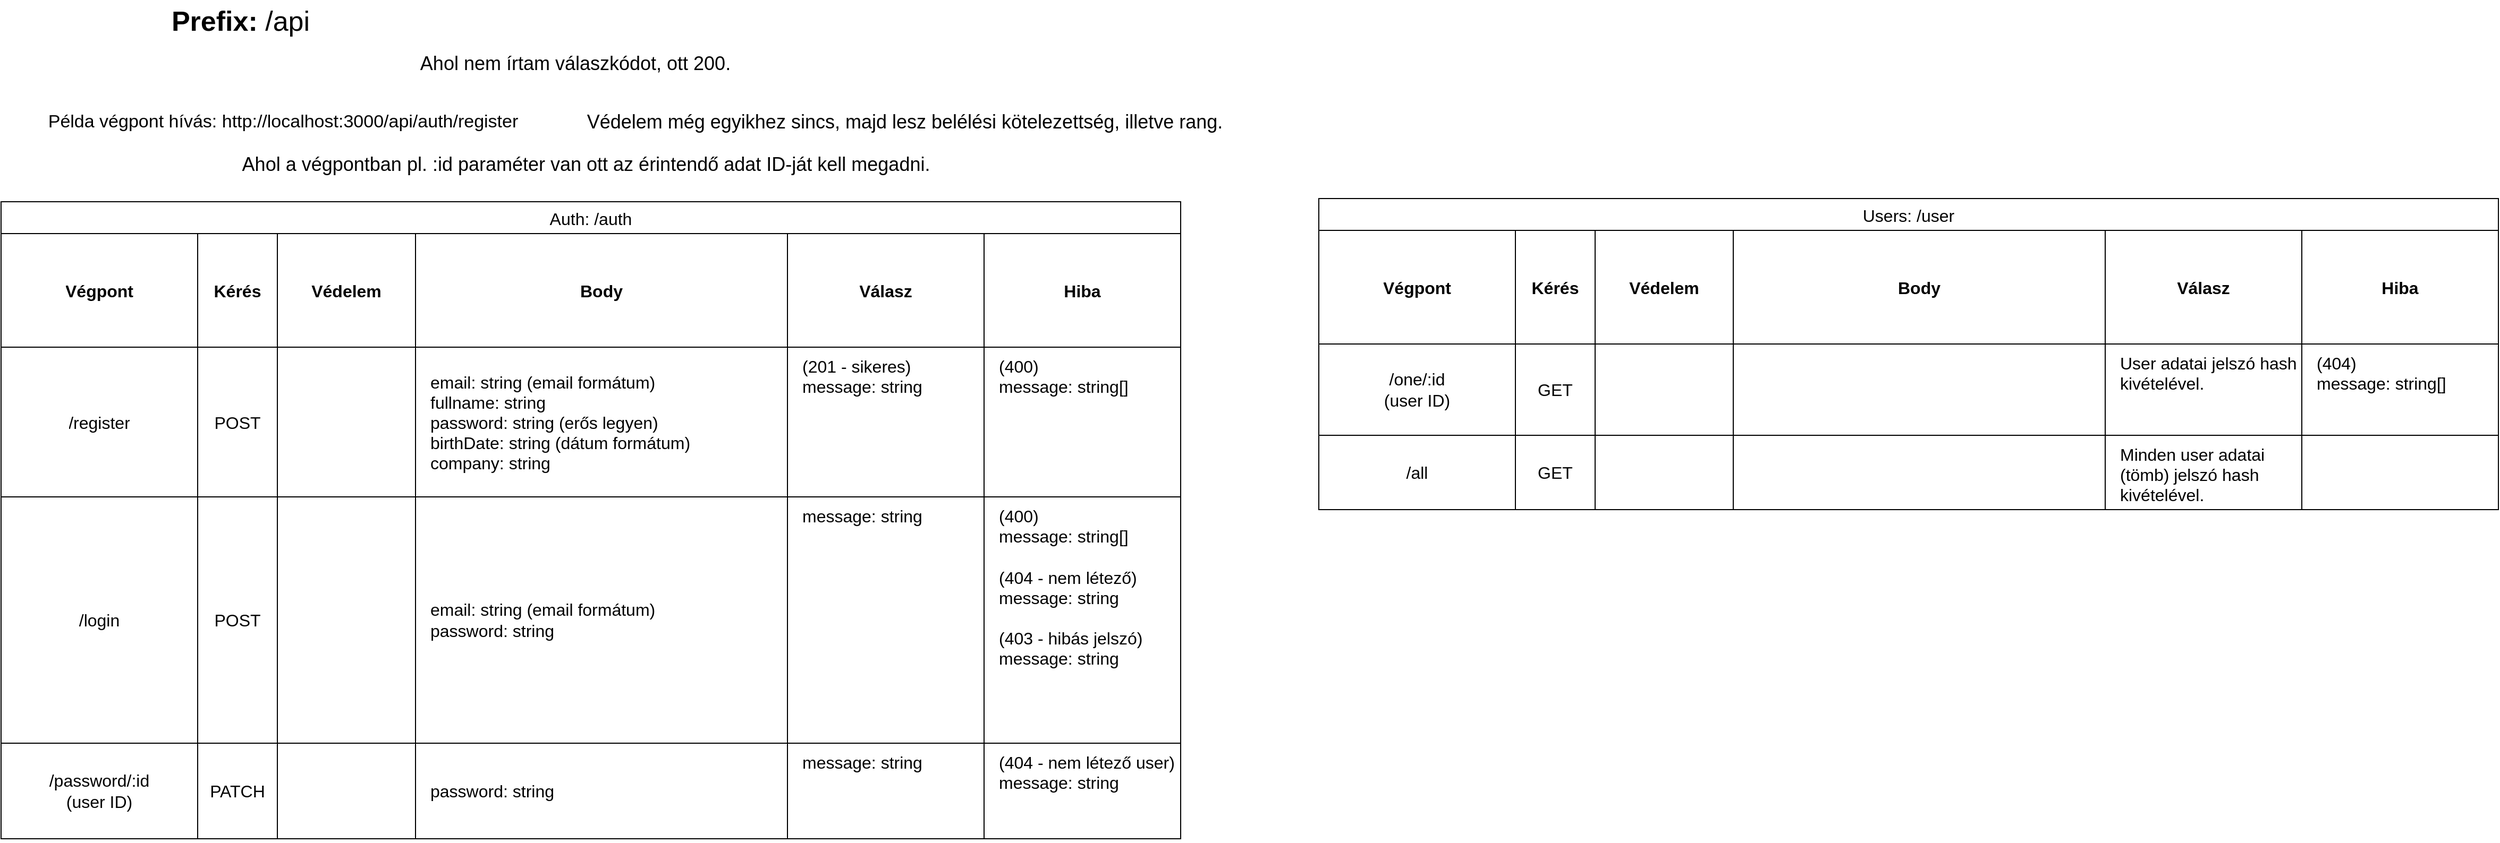 <mxfile version="26.2.2">
  <diagram name="1 oldal" id="3O-ejSVJXG4v3O2DpZCw">
    <mxGraphModel dx="1485" dy="1056" grid="1" gridSize="10" guides="1" tooltips="1" connect="1" arrows="1" fold="1" page="1" pageScale="1" pageWidth="2336" pageHeight="1654" math="0" shadow="0">
      <root>
        <mxCell id="0" />
        <mxCell id="1" parent="0" />
        <mxCell id="G5MVgUQuxx2Nc-kX8XZb-14" value="Auth: /auth" style="shape=table;startSize=30;container=1;collapsible=0;childLayout=tableLayout;strokeColor=default;fontSize=16;" parent="1" vertex="1">
          <mxGeometry x="60" y="230" width="1110" height="600" as="geometry" />
        </mxCell>
        <mxCell id="G5MVgUQuxx2Nc-kX8XZb-15" value="" style="shape=tableRow;horizontal=0;startSize=0;swimlaneHead=0;swimlaneBody=0;strokeColor=inherit;top=0;left=0;bottom=0;right=0;collapsible=0;dropTarget=0;fillColor=none;points=[[0,0.5],[1,0.5]];portConstraint=eastwest;fontSize=16;" parent="G5MVgUQuxx2Nc-kX8XZb-14" vertex="1">
          <mxGeometry y="30" width="1110" height="107" as="geometry" />
        </mxCell>
        <mxCell id="G5MVgUQuxx2Nc-kX8XZb-16" value="Végpont" style="shape=partialRectangle;html=1;whiteSpace=wrap;connectable=0;strokeColor=inherit;overflow=hidden;fillColor=none;top=0;left=0;bottom=0;right=0;pointerEvents=1;fontSize=16;fontStyle=1" parent="G5MVgUQuxx2Nc-kX8XZb-15" vertex="1">
          <mxGeometry width="185" height="107" as="geometry">
            <mxRectangle width="185" height="107" as="alternateBounds" />
          </mxGeometry>
        </mxCell>
        <mxCell id="G5MVgUQuxx2Nc-kX8XZb-17" value="Kérés" style="shape=partialRectangle;html=1;whiteSpace=wrap;connectable=0;strokeColor=inherit;overflow=hidden;fillColor=none;top=0;left=0;bottom=0;right=0;pointerEvents=1;fontSize=16;fontStyle=1" parent="G5MVgUQuxx2Nc-kX8XZb-15" vertex="1">
          <mxGeometry x="185" width="75" height="107" as="geometry">
            <mxRectangle width="75" height="107" as="alternateBounds" />
          </mxGeometry>
        </mxCell>
        <mxCell id="G5MVgUQuxx2Nc-kX8XZb-18" value="Védelem" style="shape=partialRectangle;html=1;whiteSpace=wrap;connectable=0;strokeColor=inherit;overflow=hidden;fillColor=none;top=0;left=0;bottom=0;right=0;pointerEvents=1;fontSize=16;fontStyle=1" parent="G5MVgUQuxx2Nc-kX8XZb-15" vertex="1">
          <mxGeometry x="260" width="130" height="107" as="geometry">
            <mxRectangle width="130" height="107" as="alternateBounds" />
          </mxGeometry>
        </mxCell>
        <mxCell id="mvEs3zAMUJXgUQ6jO0_Q-1" value="Body" style="shape=partialRectangle;html=1;whiteSpace=wrap;connectable=0;strokeColor=inherit;overflow=hidden;fillColor=none;top=0;left=0;bottom=0;right=0;pointerEvents=1;fontSize=16;fontStyle=1" vertex="1" parent="G5MVgUQuxx2Nc-kX8XZb-15">
          <mxGeometry x="390" width="350" height="107" as="geometry">
            <mxRectangle width="350" height="107" as="alternateBounds" />
          </mxGeometry>
        </mxCell>
        <mxCell id="mvEs3zAMUJXgUQ6jO0_Q-4" value="Válasz" style="shape=partialRectangle;html=1;whiteSpace=wrap;connectable=0;strokeColor=inherit;overflow=hidden;fillColor=none;top=0;left=0;bottom=0;right=0;pointerEvents=1;fontSize=16;fontStyle=1" vertex="1" parent="G5MVgUQuxx2Nc-kX8XZb-15">
          <mxGeometry x="740" width="185" height="107" as="geometry">
            <mxRectangle width="185" height="107" as="alternateBounds" />
          </mxGeometry>
        </mxCell>
        <mxCell id="mvEs3zAMUJXgUQ6jO0_Q-7" value="Hiba" style="shape=partialRectangle;html=1;whiteSpace=wrap;connectable=0;strokeColor=inherit;overflow=hidden;fillColor=none;top=0;left=0;bottom=0;right=0;pointerEvents=1;fontSize=16;fontStyle=1" vertex="1" parent="G5MVgUQuxx2Nc-kX8XZb-15">
          <mxGeometry x="925" width="185" height="107" as="geometry">
            <mxRectangle width="185" height="107" as="alternateBounds" />
          </mxGeometry>
        </mxCell>
        <mxCell id="G5MVgUQuxx2Nc-kX8XZb-19" value="" style="shape=tableRow;horizontal=0;startSize=0;swimlaneHead=0;swimlaneBody=0;strokeColor=inherit;top=0;left=0;bottom=0;right=0;collapsible=0;dropTarget=0;fillColor=none;points=[[0,0.5],[1,0.5]];portConstraint=eastwest;fontSize=16;" parent="G5MVgUQuxx2Nc-kX8XZb-14" vertex="1">
          <mxGeometry y="137" width="1110" height="141" as="geometry" />
        </mxCell>
        <mxCell id="G5MVgUQuxx2Nc-kX8XZb-20" value="/register" style="shape=partialRectangle;html=1;whiteSpace=wrap;connectable=0;strokeColor=inherit;overflow=hidden;fillColor=none;top=0;left=0;bottom=0;right=0;pointerEvents=1;fontSize=16;" parent="G5MVgUQuxx2Nc-kX8XZb-19" vertex="1">
          <mxGeometry width="185" height="141" as="geometry">
            <mxRectangle width="185" height="141" as="alternateBounds" />
          </mxGeometry>
        </mxCell>
        <mxCell id="G5MVgUQuxx2Nc-kX8XZb-21" value="POST" style="shape=partialRectangle;html=1;whiteSpace=wrap;connectable=0;strokeColor=inherit;overflow=hidden;fillColor=none;top=0;left=0;bottom=0;right=0;pointerEvents=1;fontSize=16;" parent="G5MVgUQuxx2Nc-kX8XZb-19" vertex="1">
          <mxGeometry x="185" width="75" height="141" as="geometry">
            <mxRectangle width="75" height="141" as="alternateBounds" />
          </mxGeometry>
        </mxCell>
        <mxCell id="G5MVgUQuxx2Nc-kX8XZb-22" value="" style="shape=partialRectangle;html=1;whiteSpace=wrap;connectable=0;strokeColor=inherit;overflow=hidden;fillColor=none;top=0;left=0;bottom=0;right=0;pointerEvents=1;fontSize=16;" parent="G5MVgUQuxx2Nc-kX8XZb-19" vertex="1">
          <mxGeometry x="260" width="130" height="141" as="geometry">
            <mxRectangle width="130" height="141" as="alternateBounds" />
          </mxGeometry>
        </mxCell>
        <mxCell id="mvEs3zAMUJXgUQ6jO0_Q-2" value="email: string (email formátum)&lt;div&gt;fullname: string&lt;/div&gt;&lt;div&gt;password: string (erős legyen)&lt;/div&gt;&lt;div&gt;birthDate: string (dátum formátum)&lt;/div&gt;&lt;div&gt;company: string&lt;/div&gt;" style="shape=partialRectangle;html=1;whiteSpace=wrap;connectable=0;strokeColor=inherit;overflow=hidden;fillColor=none;top=0;left=0;bottom=0;right=0;pointerEvents=1;fontSize=16;align=left;spacingLeft=12;spacingRight=6;" vertex="1" parent="G5MVgUQuxx2Nc-kX8XZb-19">
          <mxGeometry x="390" width="350" height="141" as="geometry">
            <mxRectangle width="350" height="141" as="alternateBounds" />
          </mxGeometry>
        </mxCell>
        <mxCell id="mvEs3zAMUJXgUQ6jO0_Q-5" value="(201 - sikeres)&lt;div&gt;message: string&lt;/div&gt;" style="shape=partialRectangle;html=1;whiteSpace=wrap;connectable=0;strokeColor=inherit;overflow=hidden;fillColor=none;top=0;left=0;bottom=0;right=0;pointerEvents=1;fontSize=16;spacingRight=0;align=left;spacingLeft=12;verticalAlign=top;spacingBottom=0;spacingTop=2;" vertex="1" parent="G5MVgUQuxx2Nc-kX8XZb-19">
          <mxGeometry x="740" width="185" height="141" as="geometry">
            <mxRectangle width="185" height="141" as="alternateBounds" />
          </mxGeometry>
        </mxCell>
        <mxCell id="mvEs3zAMUJXgUQ6jO0_Q-8" value="(400)&lt;div&gt;message: string[]&lt;/div&gt;" style="shape=partialRectangle;html=1;whiteSpace=wrap;connectable=0;strokeColor=inherit;overflow=hidden;fillColor=none;top=0;left=0;bottom=0;right=0;pointerEvents=1;fontSize=16;spacingRight=0;align=left;spacingLeft=12;verticalAlign=top;spacingBottom=0;spacingTop=2;" vertex="1" parent="G5MVgUQuxx2Nc-kX8XZb-19">
          <mxGeometry x="925" width="185" height="141" as="geometry">
            <mxRectangle width="185" height="141" as="alternateBounds" />
          </mxGeometry>
        </mxCell>
        <mxCell id="mvEs3zAMUJXgUQ6jO0_Q-18" style="shape=tableRow;horizontal=0;startSize=0;swimlaneHead=0;swimlaneBody=0;strokeColor=inherit;top=0;left=0;bottom=0;right=0;collapsible=0;dropTarget=0;fillColor=none;points=[[0,0.5],[1,0.5]];portConstraint=eastwest;fontSize=16;" vertex="1" parent="G5MVgUQuxx2Nc-kX8XZb-14">
          <mxGeometry y="278" width="1110" height="232" as="geometry" />
        </mxCell>
        <mxCell id="mvEs3zAMUJXgUQ6jO0_Q-19" value="/login" style="shape=partialRectangle;html=1;whiteSpace=wrap;connectable=0;strokeColor=inherit;overflow=hidden;fillColor=none;top=0;left=0;bottom=0;right=0;pointerEvents=1;fontSize=16;" vertex="1" parent="mvEs3zAMUJXgUQ6jO0_Q-18">
          <mxGeometry width="185" height="232" as="geometry">
            <mxRectangle width="185" height="232" as="alternateBounds" />
          </mxGeometry>
        </mxCell>
        <mxCell id="mvEs3zAMUJXgUQ6jO0_Q-20" value="POST" style="shape=partialRectangle;html=1;whiteSpace=wrap;connectable=0;strokeColor=inherit;overflow=hidden;fillColor=none;top=0;left=0;bottom=0;right=0;pointerEvents=1;fontSize=16;" vertex="1" parent="mvEs3zAMUJXgUQ6jO0_Q-18">
          <mxGeometry x="185" width="75" height="232" as="geometry">
            <mxRectangle width="75" height="232" as="alternateBounds" />
          </mxGeometry>
        </mxCell>
        <mxCell id="mvEs3zAMUJXgUQ6jO0_Q-21" value="" style="shape=partialRectangle;html=1;whiteSpace=wrap;connectable=0;strokeColor=inherit;overflow=hidden;fillColor=none;top=0;left=0;bottom=0;right=0;pointerEvents=1;fontSize=16;" vertex="1" parent="mvEs3zAMUJXgUQ6jO0_Q-18">
          <mxGeometry x="260" width="130" height="232" as="geometry">
            <mxRectangle width="130" height="232" as="alternateBounds" />
          </mxGeometry>
        </mxCell>
        <mxCell id="mvEs3zAMUJXgUQ6jO0_Q-22" value="email: string (email formátum)&lt;div&gt;password: string&lt;/div&gt;" style="shape=partialRectangle;html=1;whiteSpace=wrap;connectable=0;strokeColor=inherit;overflow=hidden;fillColor=none;top=0;left=0;bottom=0;right=0;pointerEvents=1;fontSize=16;align=left;spacingLeft=12;spacingRight=6;" vertex="1" parent="mvEs3zAMUJXgUQ6jO0_Q-18">
          <mxGeometry x="390" width="350" height="232" as="geometry">
            <mxRectangle width="350" height="232" as="alternateBounds" />
          </mxGeometry>
        </mxCell>
        <mxCell id="mvEs3zAMUJXgUQ6jO0_Q-23" value="message: string" style="shape=partialRectangle;html=1;whiteSpace=wrap;connectable=0;strokeColor=inherit;overflow=hidden;fillColor=none;top=0;left=0;bottom=0;right=0;pointerEvents=1;fontSize=16;spacingRight=0;align=left;spacingLeft=12;verticalAlign=top;spacingBottom=0;spacingTop=2;" vertex="1" parent="mvEs3zAMUJXgUQ6jO0_Q-18">
          <mxGeometry x="740" width="185" height="232" as="geometry">
            <mxRectangle width="185" height="232" as="alternateBounds" />
          </mxGeometry>
        </mxCell>
        <mxCell id="mvEs3zAMUJXgUQ6jO0_Q-24" value="(400)&lt;div&gt;message: string[]&lt;/div&gt;&lt;div&gt;&lt;br&gt;&lt;/div&gt;&lt;div&gt;(404 - nem létező)&lt;/div&gt;&lt;div&gt;message: string&lt;/div&gt;&lt;div&gt;&lt;br&gt;&lt;/div&gt;&lt;div&gt;(403 - hibás jelszó)&lt;/div&gt;&lt;div&gt;message: string&lt;/div&gt;" style="shape=partialRectangle;html=1;whiteSpace=wrap;connectable=0;strokeColor=inherit;overflow=hidden;fillColor=none;top=0;left=0;bottom=0;right=0;pointerEvents=1;fontSize=16;spacingRight=0;align=left;spacingLeft=12;verticalAlign=top;spacingBottom=0;spacingTop=2;" vertex="1" parent="mvEs3zAMUJXgUQ6jO0_Q-18">
          <mxGeometry x="925" width="185" height="232" as="geometry">
            <mxRectangle width="185" height="232" as="alternateBounds" />
          </mxGeometry>
        </mxCell>
        <mxCell id="mvEs3zAMUJXgUQ6jO0_Q-11" style="shape=tableRow;horizontal=0;startSize=0;swimlaneHead=0;swimlaneBody=0;strokeColor=inherit;top=0;left=0;bottom=0;right=0;collapsible=0;dropTarget=0;fillColor=none;points=[[0,0.5],[1,0.5]];portConstraint=eastwest;fontSize=16;" vertex="1" parent="G5MVgUQuxx2Nc-kX8XZb-14">
          <mxGeometry y="510" width="1110" height="90" as="geometry" />
        </mxCell>
        <mxCell id="mvEs3zAMUJXgUQ6jO0_Q-12" value="/password/:id&lt;div&gt;(user ID)&lt;/div&gt;" style="shape=partialRectangle;html=1;whiteSpace=wrap;connectable=0;strokeColor=inherit;overflow=hidden;fillColor=none;top=0;left=0;bottom=0;right=0;pointerEvents=1;fontSize=16;" vertex="1" parent="mvEs3zAMUJXgUQ6jO0_Q-11">
          <mxGeometry width="185" height="90" as="geometry">
            <mxRectangle width="185" height="90" as="alternateBounds" />
          </mxGeometry>
        </mxCell>
        <mxCell id="mvEs3zAMUJXgUQ6jO0_Q-13" value="PATCH" style="shape=partialRectangle;html=1;whiteSpace=wrap;connectable=0;strokeColor=inherit;overflow=hidden;fillColor=none;top=0;left=0;bottom=0;right=0;pointerEvents=1;fontSize=16;" vertex="1" parent="mvEs3zAMUJXgUQ6jO0_Q-11">
          <mxGeometry x="185" width="75" height="90" as="geometry">
            <mxRectangle width="75" height="90" as="alternateBounds" />
          </mxGeometry>
        </mxCell>
        <mxCell id="mvEs3zAMUJXgUQ6jO0_Q-14" style="shape=partialRectangle;html=1;whiteSpace=wrap;connectable=0;strokeColor=inherit;overflow=hidden;fillColor=none;top=0;left=0;bottom=0;right=0;pointerEvents=1;fontSize=16;" vertex="1" parent="mvEs3zAMUJXgUQ6jO0_Q-11">
          <mxGeometry x="260" width="130" height="90" as="geometry">
            <mxRectangle width="130" height="90" as="alternateBounds" />
          </mxGeometry>
        </mxCell>
        <mxCell id="mvEs3zAMUJXgUQ6jO0_Q-15" value="password: string" style="shape=partialRectangle;html=1;whiteSpace=wrap;connectable=0;strokeColor=inherit;overflow=hidden;fillColor=none;top=0;left=0;bottom=0;right=0;pointerEvents=1;fontSize=16;align=left;spacingLeft=12;spacingRight=6;" vertex="1" parent="mvEs3zAMUJXgUQ6jO0_Q-11">
          <mxGeometry x="390" width="350" height="90" as="geometry">
            <mxRectangle width="350" height="90" as="alternateBounds" />
          </mxGeometry>
        </mxCell>
        <mxCell id="mvEs3zAMUJXgUQ6jO0_Q-16" value="message: string" style="shape=partialRectangle;html=1;whiteSpace=wrap;connectable=0;strokeColor=inherit;overflow=hidden;fillColor=none;top=0;left=0;bottom=0;right=0;pointerEvents=1;fontSize=16;spacingRight=0;align=left;spacingLeft=12;verticalAlign=top;spacingBottom=0;spacingTop=2;" vertex="1" parent="mvEs3zAMUJXgUQ6jO0_Q-11">
          <mxGeometry x="740" width="185" height="90" as="geometry">
            <mxRectangle width="185" height="90" as="alternateBounds" />
          </mxGeometry>
        </mxCell>
        <mxCell id="mvEs3zAMUJXgUQ6jO0_Q-17" value="(404 - nem létező user)&lt;div&gt;message: string&lt;/div&gt;" style="shape=partialRectangle;html=1;whiteSpace=wrap;connectable=0;strokeColor=inherit;overflow=hidden;fillColor=none;top=0;left=0;bottom=0;right=0;pointerEvents=1;fontSize=16;spacingRight=0;align=left;spacingLeft=12;verticalAlign=top;spacingBottom=0;spacingTop=2;" vertex="1" parent="mvEs3zAMUJXgUQ6jO0_Q-11">
          <mxGeometry x="925" width="185" height="90" as="geometry">
            <mxRectangle width="185" height="90" as="alternateBounds" />
          </mxGeometry>
        </mxCell>
        <mxCell id="G5MVgUQuxx2Nc-kX8XZb-27" value="&lt;font style=&quot;font-size: 26px;&quot;&gt;&lt;b&gt;Prefix: &lt;/b&gt;/api&lt;/font&gt;" style="text;html=1;align=center;verticalAlign=middle;resizable=0;points=[];autosize=1;strokeColor=none;fillColor=none;" parent="1" vertex="1">
          <mxGeometry x="210" y="40" width="150" height="40" as="geometry" />
        </mxCell>
        <mxCell id="mvEs3zAMUJXgUQ6jO0_Q-10" value="&lt;font style=&quot;font-size: 17px;&quot;&gt;Példa végpont hívás: http://localhost:3000/api/auth/register&lt;/font&gt;" style="text;html=1;align=center;verticalAlign=middle;resizable=0;points=[];autosize=1;strokeColor=none;fillColor=none;" vertex="1" parent="1">
          <mxGeometry x="90" y="140" width="470" height="30" as="geometry" />
        </mxCell>
        <mxCell id="mvEs3zAMUJXgUQ6jO0_Q-25" value="&lt;font style=&quot;font-size: 18px;&quot;&gt;Ahol nem írtam válaszkódot, ott 200.&lt;/font&gt;" style="text;html=1;align=center;verticalAlign=middle;resizable=0;points=[];autosize=1;strokeColor=none;fillColor=none;" vertex="1" parent="1">
          <mxGeometry x="440" y="80" width="320" height="40" as="geometry" />
        </mxCell>
        <mxCell id="mvEs3zAMUJXgUQ6jO0_Q-26" value="&lt;font style=&quot;font-size: 18px;&quot;&gt;Védelem még egyikhez sincs, majd lesz belélési kötelezettség, illetve rang.&lt;/font&gt;" style="text;html=1;align=center;verticalAlign=middle;resizable=0;points=[];autosize=1;strokeColor=none;fillColor=none;" vertex="1" parent="1">
          <mxGeometry x="600" y="135" width="620" height="40" as="geometry" />
        </mxCell>
        <mxCell id="mvEs3zAMUJXgUQ6jO0_Q-27" value="&lt;span style=&quot;font-size: 18px;&quot;&gt;Ahol a végpontban&amp;nbsp;&lt;/span&gt;&lt;span style=&quot;font-size: 18px;&quot;&gt;pl. :id&lt;/span&gt;&lt;span style=&quot;font-size: 18px;&quot;&gt;&amp;nbsp;paraméter van ott az érintendő adat ID-ját kell megadni.&lt;/span&gt;" style="text;html=1;align=center;verticalAlign=middle;resizable=0;points=[];autosize=1;strokeColor=none;fillColor=none;" vertex="1" parent="1">
          <mxGeometry x="275" y="175" width="670" height="40" as="geometry" />
        </mxCell>
        <mxCell id="mvEs3zAMUJXgUQ6jO0_Q-28" value="Users: /user" style="shape=table;startSize=30;container=1;collapsible=0;childLayout=tableLayout;strokeColor=default;fontSize=16;" vertex="1" parent="1">
          <mxGeometry x="1300" y="227" width="1110" height="293.0" as="geometry" />
        </mxCell>
        <mxCell id="mvEs3zAMUJXgUQ6jO0_Q-29" value="" style="shape=tableRow;horizontal=0;startSize=0;swimlaneHead=0;swimlaneBody=0;strokeColor=inherit;top=0;left=0;bottom=0;right=0;collapsible=0;dropTarget=0;fillColor=none;points=[[0,0.5],[1,0.5]];portConstraint=eastwest;fontSize=16;" vertex="1" parent="mvEs3zAMUJXgUQ6jO0_Q-28">
          <mxGeometry y="30" width="1110" height="107" as="geometry" />
        </mxCell>
        <mxCell id="mvEs3zAMUJXgUQ6jO0_Q-30" value="Végpont" style="shape=partialRectangle;html=1;whiteSpace=wrap;connectable=0;strokeColor=inherit;overflow=hidden;fillColor=none;top=0;left=0;bottom=0;right=0;pointerEvents=1;fontSize=16;fontStyle=1" vertex="1" parent="mvEs3zAMUJXgUQ6jO0_Q-29">
          <mxGeometry width="185" height="107" as="geometry">
            <mxRectangle width="185" height="107" as="alternateBounds" />
          </mxGeometry>
        </mxCell>
        <mxCell id="mvEs3zAMUJXgUQ6jO0_Q-31" value="Kérés" style="shape=partialRectangle;html=1;whiteSpace=wrap;connectable=0;strokeColor=inherit;overflow=hidden;fillColor=none;top=0;left=0;bottom=0;right=0;pointerEvents=1;fontSize=16;fontStyle=1" vertex="1" parent="mvEs3zAMUJXgUQ6jO0_Q-29">
          <mxGeometry x="185" width="75" height="107" as="geometry">
            <mxRectangle width="75" height="107" as="alternateBounds" />
          </mxGeometry>
        </mxCell>
        <mxCell id="mvEs3zAMUJXgUQ6jO0_Q-32" value="Védelem" style="shape=partialRectangle;html=1;whiteSpace=wrap;connectable=0;strokeColor=inherit;overflow=hidden;fillColor=none;top=0;left=0;bottom=0;right=0;pointerEvents=1;fontSize=16;fontStyle=1" vertex="1" parent="mvEs3zAMUJXgUQ6jO0_Q-29">
          <mxGeometry x="260" width="130" height="107" as="geometry">
            <mxRectangle width="130" height="107" as="alternateBounds" />
          </mxGeometry>
        </mxCell>
        <mxCell id="mvEs3zAMUJXgUQ6jO0_Q-33" value="Body" style="shape=partialRectangle;html=1;whiteSpace=wrap;connectable=0;strokeColor=inherit;overflow=hidden;fillColor=none;top=0;left=0;bottom=0;right=0;pointerEvents=1;fontSize=16;fontStyle=1" vertex="1" parent="mvEs3zAMUJXgUQ6jO0_Q-29">
          <mxGeometry x="390" width="350" height="107" as="geometry">
            <mxRectangle width="350" height="107" as="alternateBounds" />
          </mxGeometry>
        </mxCell>
        <mxCell id="mvEs3zAMUJXgUQ6jO0_Q-34" value="Válasz" style="shape=partialRectangle;html=1;whiteSpace=wrap;connectable=0;strokeColor=inherit;overflow=hidden;fillColor=none;top=0;left=0;bottom=0;right=0;pointerEvents=1;fontSize=16;fontStyle=1" vertex="1" parent="mvEs3zAMUJXgUQ6jO0_Q-29">
          <mxGeometry x="740" width="185" height="107" as="geometry">
            <mxRectangle width="185" height="107" as="alternateBounds" />
          </mxGeometry>
        </mxCell>
        <mxCell id="mvEs3zAMUJXgUQ6jO0_Q-35" value="Hiba" style="shape=partialRectangle;html=1;whiteSpace=wrap;connectable=0;strokeColor=inherit;overflow=hidden;fillColor=none;top=0;left=0;bottom=0;right=0;pointerEvents=1;fontSize=16;fontStyle=1" vertex="1" parent="mvEs3zAMUJXgUQ6jO0_Q-29">
          <mxGeometry x="925" width="185" height="107" as="geometry">
            <mxRectangle width="185" height="107" as="alternateBounds" />
          </mxGeometry>
        </mxCell>
        <mxCell id="mvEs3zAMUJXgUQ6jO0_Q-36" value="" style="shape=tableRow;horizontal=0;startSize=0;swimlaneHead=0;swimlaneBody=0;strokeColor=inherit;top=0;left=0;bottom=0;right=0;collapsible=0;dropTarget=0;fillColor=none;points=[[0,0.5],[1,0.5]];portConstraint=eastwest;fontSize=16;" vertex="1" parent="mvEs3zAMUJXgUQ6jO0_Q-28">
          <mxGeometry y="137" width="1110" height="86" as="geometry" />
        </mxCell>
        <mxCell id="mvEs3zAMUJXgUQ6jO0_Q-37" value="/one/:id&lt;div&gt;(user ID)&lt;/div&gt;" style="shape=partialRectangle;html=1;whiteSpace=wrap;connectable=0;strokeColor=inherit;overflow=hidden;fillColor=none;top=0;left=0;bottom=0;right=0;pointerEvents=1;fontSize=16;" vertex="1" parent="mvEs3zAMUJXgUQ6jO0_Q-36">
          <mxGeometry width="185" height="86" as="geometry">
            <mxRectangle width="185" height="86" as="alternateBounds" />
          </mxGeometry>
        </mxCell>
        <mxCell id="mvEs3zAMUJXgUQ6jO0_Q-38" value="GET" style="shape=partialRectangle;html=1;whiteSpace=wrap;connectable=0;strokeColor=inherit;overflow=hidden;fillColor=none;top=0;left=0;bottom=0;right=0;pointerEvents=1;fontSize=16;" vertex="1" parent="mvEs3zAMUJXgUQ6jO0_Q-36">
          <mxGeometry x="185" width="75" height="86" as="geometry">
            <mxRectangle width="75" height="86" as="alternateBounds" />
          </mxGeometry>
        </mxCell>
        <mxCell id="mvEs3zAMUJXgUQ6jO0_Q-39" value="" style="shape=partialRectangle;html=1;whiteSpace=wrap;connectable=0;strokeColor=inherit;overflow=hidden;fillColor=none;top=0;left=0;bottom=0;right=0;pointerEvents=1;fontSize=16;" vertex="1" parent="mvEs3zAMUJXgUQ6jO0_Q-36">
          <mxGeometry x="260" width="130" height="86" as="geometry">
            <mxRectangle width="130" height="86" as="alternateBounds" />
          </mxGeometry>
        </mxCell>
        <mxCell id="mvEs3zAMUJXgUQ6jO0_Q-40" value="" style="shape=partialRectangle;html=1;whiteSpace=wrap;connectable=0;strokeColor=inherit;overflow=hidden;fillColor=none;top=0;left=0;bottom=0;right=0;pointerEvents=1;fontSize=16;align=left;spacingLeft=12;spacingRight=6;" vertex="1" parent="mvEs3zAMUJXgUQ6jO0_Q-36">
          <mxGeometry x="390" width="350" height="86" as="geometry">
            <mxRectangle width="350" height="86" as="alternateBounds" />
          </mxGeometry>
        </mxCell>
        <mxCell id="mvEs3zAMUJXgUQ6jO0_Q-41" value="User adatai jelszó hash kivételével." style="shape=partialRectangle;html=1;whiteSpace=wrap;connectable=0;strokeColor=inherit;overflow=hidden;fillColor=none;top=0;left=0;bottom=0;right=0;pointerEvents=1;fontSize=16;spacingRight=0;align=left;spacingLeft=12;verticalAlign=top;spacingBottom=0;spacingTop=2;" vertex="1" parent="mvEs3zAMUJXgUQ6jO0_Q-36">
          <mxGeometry x="740" width="185" height="86" as="geometry">
            <mxRectangle width="185" height="86" as="alternateBounds" />
          </mxGeometry>
        </mxCell>
        <mxCell id="mvEs3zAMUJXgUQ6jO0_Q-42" value="(404)&lt;div&gt;message: string[]&lt;/div&gt;" style="shape=partialRectangle;html=1;whiteSpace=wrap;connectable=0;strokeColor=inherit;overflow=hidden;fillColor=none;top=0;left=0;bottom=0;right=0;pointerEvents=1;fontSize=16;spacingRight=0;align=left;spacingLeft=12;verticalAlign=top;spacingBottom=0;spacingTop=2;" vertex="1" parent="mvEs3zAMUJXgUQ6jO0_Q-36">
          <mxGeometry x="925" width="185" height="86" as="geometry">
            <mxRectangle width="185" height="86" as="alternateBounds" />
          </mxGeometry>
        </mxCell>
        <mxCell id="mvEs3zAMUJXgUQ6jO0_Q-43" style="shape=tableRow;horizontal=0;startSize=0;swimlaneHead=0;swimlaneBody=0;strokeColor=inherit;top=0;left=0;bottom=0;right=0;collapsible=0;dropTarget=0;fillColor=none;points=[[0,0.5],[1,0.5]];portConstraint=eastwest;fontSize=16;" vertex="1" parent="mvEs3zAMUJXgUQ6jO0_Q-28">
          <mxGeometry y="223" width="1110" height="70" as="geometry" />
        </mxCell>
        <mxCell id="mvEs3zAMUJXgUQ6jO0_Q-44" value="/all" style="shape=partialRectangle;html=1;whiteSpace=wrap;connectable=0;strokeColor=inherit;overflow=hidden;fillColor=none;top=0;left=0;bottom=0;right=0;pointerEvents=1;fontSize=16;" vertex="1" parent="mvEs3zAMUJXgUQ6jO0_Q-43">
          <mxGeometry width="185" height="70" as="geometry">
            <mxRectangle width="185" height="70" as="alternateBounds" />
          </mxGeometry>
        </mxCell>
        <mxCell id="mvEs3zAMUJXgUQ6jO0_Q-45" value="GET" style="shape=partialRectangle;html=1;whiteSpace=wrap;connectable=0;strokeColor=inherit;overflow=hidden;fillColor=none;top=0;left=0;bottom=0;right=0;pointerEvents=1;fontSize=16;" vertex="1" parent="mvEs3zAMUJXgUQ6jO0_Q-43">
          <mxGeometry x="185" width="75" height="70" as="geometry">
            <mxRectangle width="75" height="70" as="alternateBounds" />
          </mxGeometry>
        </mxCell>
        <mxCell id="mvEs3zAMUJXgUQ6jO0_Q-46" value="" style="shape=partialRectangle;html=1;whiteSpace=wrap;connectable=0;strokeColor=inherit;overflow=hidden;fillColor=none;top=0;left=0;bottom=0;right=0;pointerEvents=1;fontSize=16;" vertex="1" parent="mvEs3zAMUJXgUQ6jO0_Q-43">
          <mxGeometry x="260" width="130" height="70" as="geometry">
            <mxRectangle width="130" height="70" as="alternateBounds" />
          </mxGeometry>
        </mxCell>
        <mxCell id="mvEs3zAMUJXgUQ6jO0_Q-47" value="" style="shape=partialRectangle;html=1;whiteSpace=wrap;connectable=0;strokeColor=inherit;overflow=hidden;fillColor=none;top=0;left=0;bottom=0;right=0;pointerEvents=1;fontSize=16;align=left;spacingLeft=12;spacingRight=6;" vertex="1" parent="mvEs3zAMUJXgUQ6jO0_Q-43">
          <mxGeometry x="390" width="350" height="70" as="geometry">
            <mxRectangle width="350" height="70" as="alternateBounds" />
          </mxGeometry>
        </mxCell>
        <mxCell id="mvEs3zAMUJXgUQ6jO0_Q-48" value="Minden user adatai (tömb) jelszó hash kivételével." style="shape=partialRectangle;html=1;whiteSpace=wrap;connectable=0;strokeColor=inherit;overflow=hidden;fillColor=none;top=0;left=0;bottom=0;right=0;pointerEvents=1;fontSize=16;spacingRight=0;align=left;spacingLeft=12;verticalAlign=top;spacingBottom=0;spacingTop=2;" vertex="1" parent="mvEs3zAMUJXgUQ6jO0_Q-43">
          <mxGeometry x="740" width="185" height="70" as="geometry">
            <mxRectangle width="185" height="70" as="alternateBounds" />
          </mxGeometry>
        </mxCell>
        <mxCell id="mvEs3zAMUJXgUQ6jO0_Q-49" value="" style="shape=partialRectangle;html=1;whiteSpace=wrap;connectable=0;strokeColor=inherit;overflow=hidden;fillColor=none;top=0;left=0;bottom=0;right=0;pointerEvents=1;fontSize=16;spacingRight=0;align=left;spacingLeft=12;verticalAlign=top;spacingBottom=0;spacingTop=2;" vertex="1" parent="mvEs3zAMUJXgUQ6jO0_Q-43">
          <mxGeometry x="925" width="185" height="70" as="geometry">
            <mxRectangle width="185" height="70" as="alternateBounds" />
          </mxGeometry>
        </mxCell>
      </root>
    </mxGraphModel>
  </diagram>
</mxfile>
